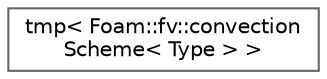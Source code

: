 digraph "Graphical Class Hierarchy"
{
 // LATEX_PDF_SIZE
  bgcolor="transparent";
  edge [fontname=Helvetica,fontsize=10,labelfontname=Helvetica,labelfontsize=10];
  node [fontname=Helvetica,fontsize=10,shape=box,height=0.2,width=0.4];
  rankdir="LR";
  Node0 [id="Node000000",label="tmp\< Foam::fv::convection\lScheme\< Type \> \>",height=0.2,width=0.4,color="grey40", fillcolor="white", style="filled",URL="$classFoam_1_1tmp.html",tooltip=" "];
}

